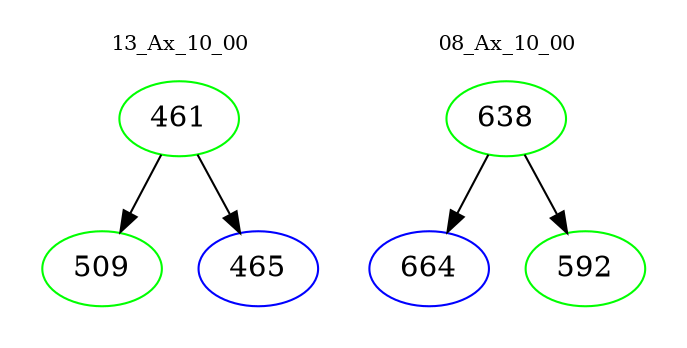 digraph{
subgraph cluster_0 {
color = white
label = "13_Ax_10_00";
fontsize=10;
T0_461 [label="461", color="green"]
T0_461 -> T0_509 [color="black"]
T0_509 [label="509", color="green"]
T0_461 -> T0_465 [color="black"]
T0_465 [label="465", color="blue"]
}
subgraph cluster_1 {
color = white
label = "08_Ax_10_00";
fontsize=10;
T1_638 [label="638", color="green"]
T1_638 -> T1_664 [color="black"]
T1_664 [label="664", color="blue"]
T1_638 -> T1_592 [color="black"]
T1_592 [label="592", color="green"]
}
}
